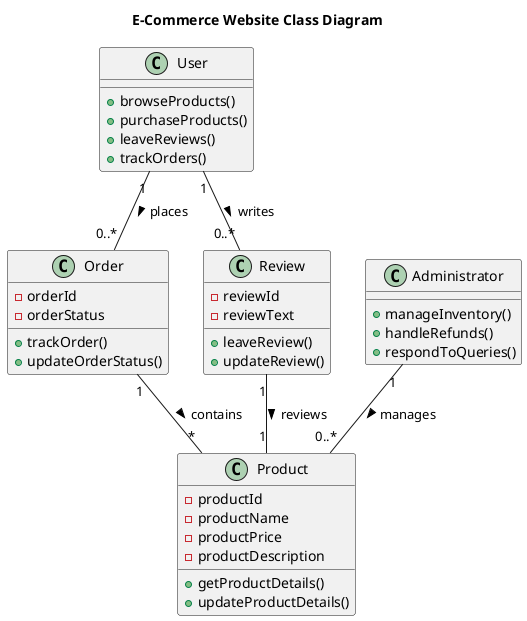 @startuml
title E-Commerce Website Class Diagram

class User {
  +browseProducts()
  +purchaseProducts()
  +leaveReviews()
  +trackOrders()
}

class Administrator {
  +manageInventory()
  +handleRefunds()
  +respondToQueries()
}

class Product {
  -productId
  -productName
  -productPrice
  -productDescription
  +getProductDetails()
  +updateProductDetails()
}

class Order {
  -orderId
  -orderStatus
  +trackOrder()
  +updateOrderStatus()
}

class Review {
  -reviewId
  -reviewText
  +leaveReview()
  +updateReview()
}

User "1" -- "0..*" Order : places >
User "1" -- "0..*" Review : writes >
Administrator "1" -- "0..*" Product : manages >
Order "1" -- "*" Product : contains >
Review "1" -- "1" Product : reviews >

@enduml
